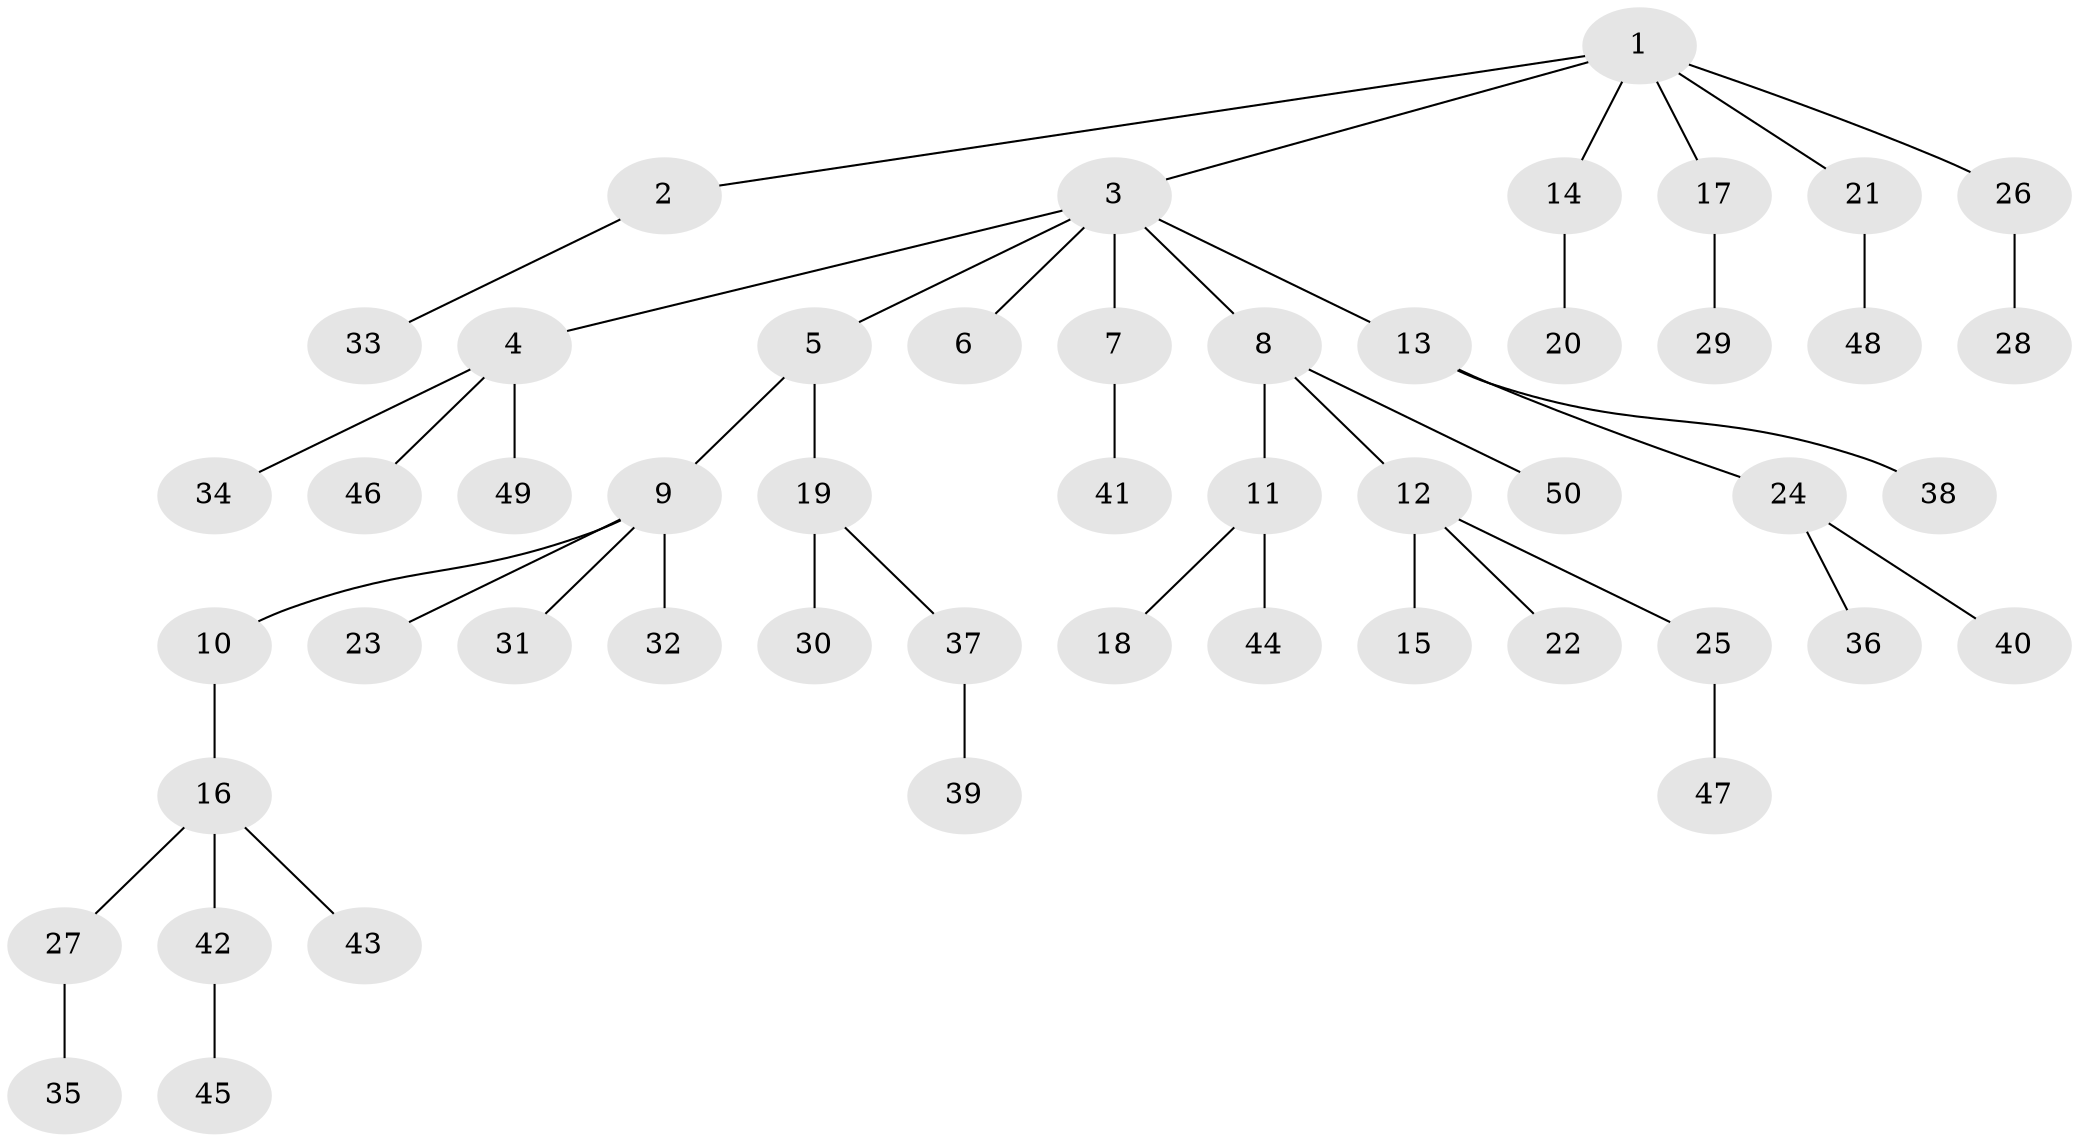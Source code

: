 // Generated by graph-tools (version 1.1) at 2025/37/03/09/25 02:37:01]
// undirected, 50 vertices, 49 edges
graph export_dot {
graph [start="1"]
  node [color=gray90,style=filled];
  1;
  2;
  3;
  4;
  5;
  6;
  7;
  8;
  9;
  10;
  11;
  12;
  13;
  14;
  15;
  16;
  17;
  18;
  19;
  20;
  21;
  22;
  23;
  24;
  25;
  26;
  27;
  28;
  29;
  30;
  31;
  32;
  33;
  34;
  35;
  36;
  37;
  38;
  39;
  40;
  41;
  42;
  43;
  44;
  45;
  46;
  47;
  48;
  49;
  50;
  1 -- 2;
  1 -- 3;
  1 -- 14;
  1 -- 17;
  1 -- 21;
  1 -- 26;
  2 -- 33;
  3 -- 4;
  3 -- 5;
  3 -- 6;
  3 -- 7;
  3 -- 8;
  3 -- 13;
  4 -- 34;
  4 -- 46;
  4 -- 49;
  5 -- 9;
  5 -- 19;
  7 -- 41;
  8 -- 11;
  8 -- 12;
  8 -- 50;
  9 -- 10;
  9 -- 23;
  9 -- 31;
  9 -- 32;
  10 -- 16;
  11 -- 18;
  11 -- 44;
  12 -- 15;
  12 -- 22;
  12 -- 25;
  13 -- 24;
  13 -- 38;
  14 -- 20;
  16 -- 27;
  16 -- 42;
  16 -- 43;
  17 -- 29;
  19 -- 30;
  19 -- 37;
  21 -- 48;
  24 -- 36;
  24 -- 40;
  25 -- 47;
  26 -- 28;
  27 -- 35;
  37 -- 39;
  42 -- 45;
}
